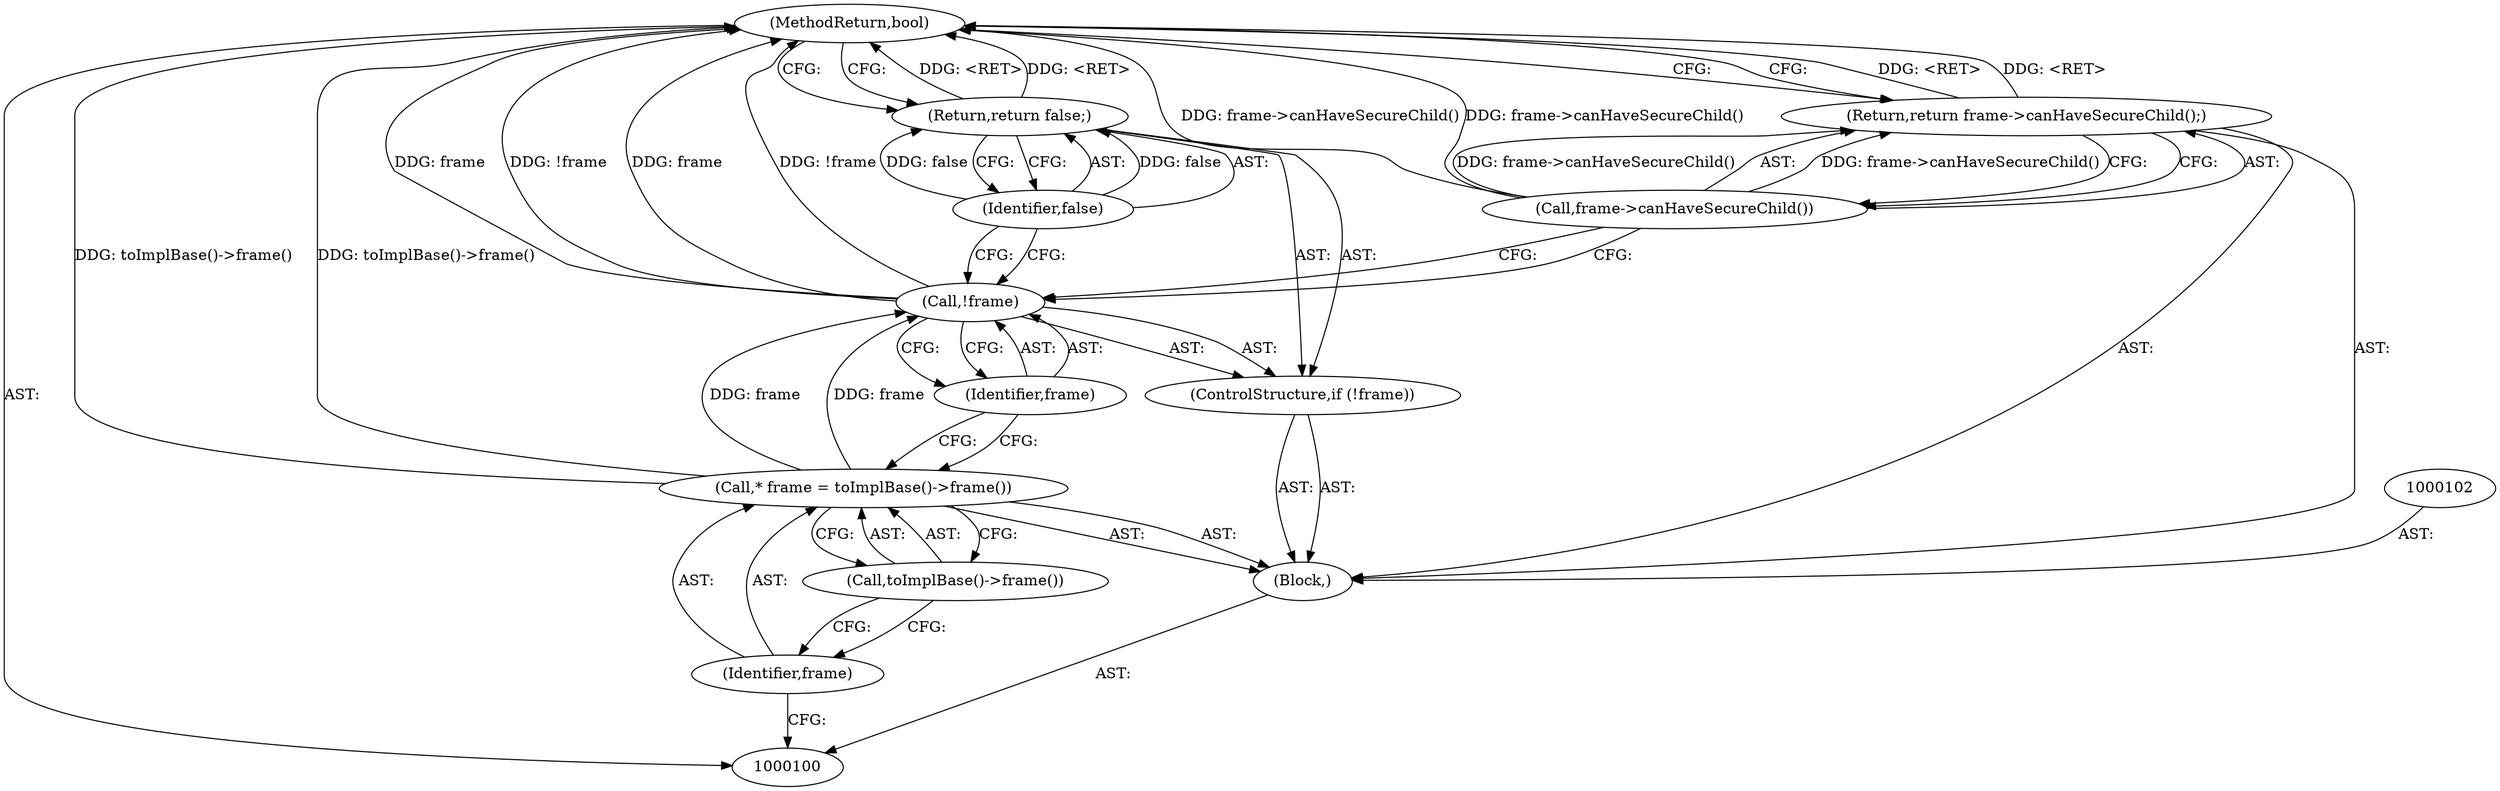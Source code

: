 digraph "1_Chrome_8353baf8d1504dbdd4ad7584ff2466de657521cd_2" {
"1000113" [label="(MethodReturn,bool)"];
"1000101" [label="(Block,)"];
"1000104" [label="(Identifier,frame)"];
"1000105" [label="(Call,toImplBase()->frame())"];
"1000103" [label="(Call,* frame = toImplBase()->frame())"];
"1000106" [label="(ControlStructure,if (!frame))"];
"1000107" [label="(Call,!frame)"];
"1000108" [label="(Identifier,frame)"];
"1000110" [label="(Identifier,false)"];
"1000109" [label="(Return,return false;)"];
"1000112" [label="(Call,frame->canHaveSecureChild())"];
"1000111" [label="(Return,return frame->canHaveSecureChild();)"];
"1000113" -> "1000100"  [label="AST: "];
"1000113" -> "1000109"  [label="CFG: "];
"1000113" -> "1000111"  [label="CFG: "];
"1000111" -> "1000113"  [label="DDG: <RET>"];
"1000109" -> "1000113"  [label="DDG: <RET>"];
"1000107" -> "1000113"  [label="DDG: frame"];
"1000107" -> "1000113"  [label="DDG: !frame"];
"1000103" -> "1000113"  [label="DDG: toImplBase()->frame()"];
"1000112" -> "1000113"  [label="DDG: frame->canHaveSecureChild()"];
"1000101" -> "1000100"  [label="AST: "];
"1000102" -> "1000101"  [label="AST: "];
"1000103" -> "1000101"  [label="AST: "];
"1000106" -> "1000101"  [label="AST: "];
"1000111" -> "1000101"  [label="AST: "];
"1000104" -> "1000103"  [label="AST: "];
"1000104" -> "1000100"  [label="CFG: "];
"1000105" -> "1000104"  [label="CFG: "];
"1000105" -> "1000103"  [label="AST: "];
"1000105" -> "1000104"  [label="CFG: "];
"1000103" -> "1000105"  [label="CFG: "];
"1000103" -> "1000101"  [label="AST: "];
"1000103" -> "1000105"  [label="CFG: "];
"1000104" -> "1000103"  [label="AST: "];
"1000105" -> "1000103"  [label="AST: "];
"1000108" -> "1000103"  [label="CFG: "];
"1000103" -> "1000113"  [label="DDG: toImplBase()->frame()"];
"1000103" -> "1000107"  [label="DDG: frame"];
"1000106" -> "1000101"  [label="AST: "];
"1000107" -> "1000106"  [label="AST: "];
"1000109" -> "1000106"  [label="AST: "];
"1000107" -> "1000106"  [label="AST: "];
"1000107" -> "1000108"  [label="CFG: "];
"1000108" -> "1000107"  [label="AST: "];
"1000110" -> "1000107"  [label="CFG: "];
"1000112" -> "1000107"  [label="CFG: "];
"1000107" -> "1000113"  [label="DDG: frame"];
"1000107" -> "1000113"  [label="DDG: !frame"];
"1000103" -> "1000107"  [label="DDG: frame"];
"1000108" -> "1000107"  [label="AST: "];
"1000108" -> "1000103"  [label="CFG: "];
"1000107" -> "1000108"  [label="CFG: "];
"1000110" -> "1000109"  [label="AST: "];
"1000110" -> "1000107"  [label="CFG: "];
"1000109" -> "1000110"  [label="CFG: "];
"1000110" -> "1000109"  [label="DDG: false"];
"1000109" -> "1000106"  [label="AST: "];
"1000109" -> "1000110"  [label="CFG: "];
"1000110" -> "1000109"  [label="AST: "];
"1000113" -> "1000109"  [label="CFG: "];
"1000109" -> "1000113"  [label="DDG: <RET>"];
"1000110" -> "1000109"  [label="DDG: false"];
"1000112" -> "1000111"  [label="AST: "];
"1000112" -> "1000107"  [label="CFG: "];
"1000111" -> "1000112"  [label="CFG: "];
"1000112" -> "1000113"  [label="DDG: frame->canHaveSecureChild()"];
"1000112" -> "1000111"  [label="DDG: frame->canHaveSecureChild()"];
"1000111" -> "1000101"  [label="AST: "];
"1000111" -> "1000112"  [label="CFG: "];
"1000112" -> "1000111"  [label="AST: "];
"1000113" -> "1000111"  [label="CFG: "];
"1000111" -> "1000113"  [label="DDG: <RET>"];
"1000112" -> "1000111"  [label="DDG: frame->canHaveSecureChild()"];
}
